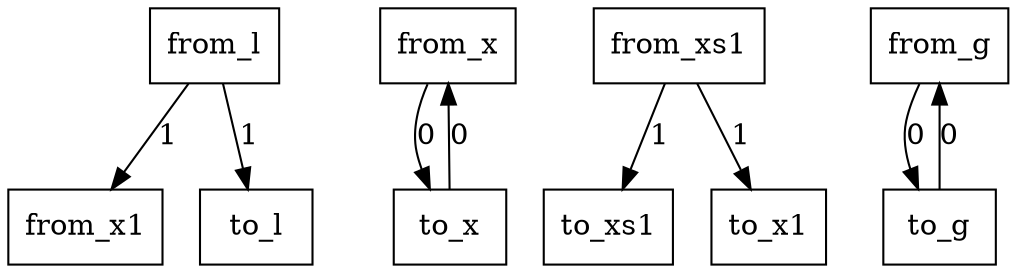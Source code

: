 digraph {
    graph [rankdir=TB
          ,bgcolor=transparent];
    node [shape=box
         ,fillcolor=white
         ,style=filled];
    0 [label=<from_x1>];
    1 [label=<from_x>];
    2 [label=<from_l>];
    3 [label=<from_xs1>];
    4 [label=<from_g>];
    5 [label=<to_g>];
    6 [label=<to_xs1>];
    7 [label=<to_l>];
    8 [label=<to_x>];
    9 [label=<to_x1>];
    1 -> 8 [label=0];
    2 -> 0 [label=1];
    2 -> 7 [label=1];
    3 -> 6 [label=1];
    3 -> 9 [label=1];
    4 -> 5 [label=0];
    5 -> 4 [label=0];
    8 -> 1 [label=0];
}
